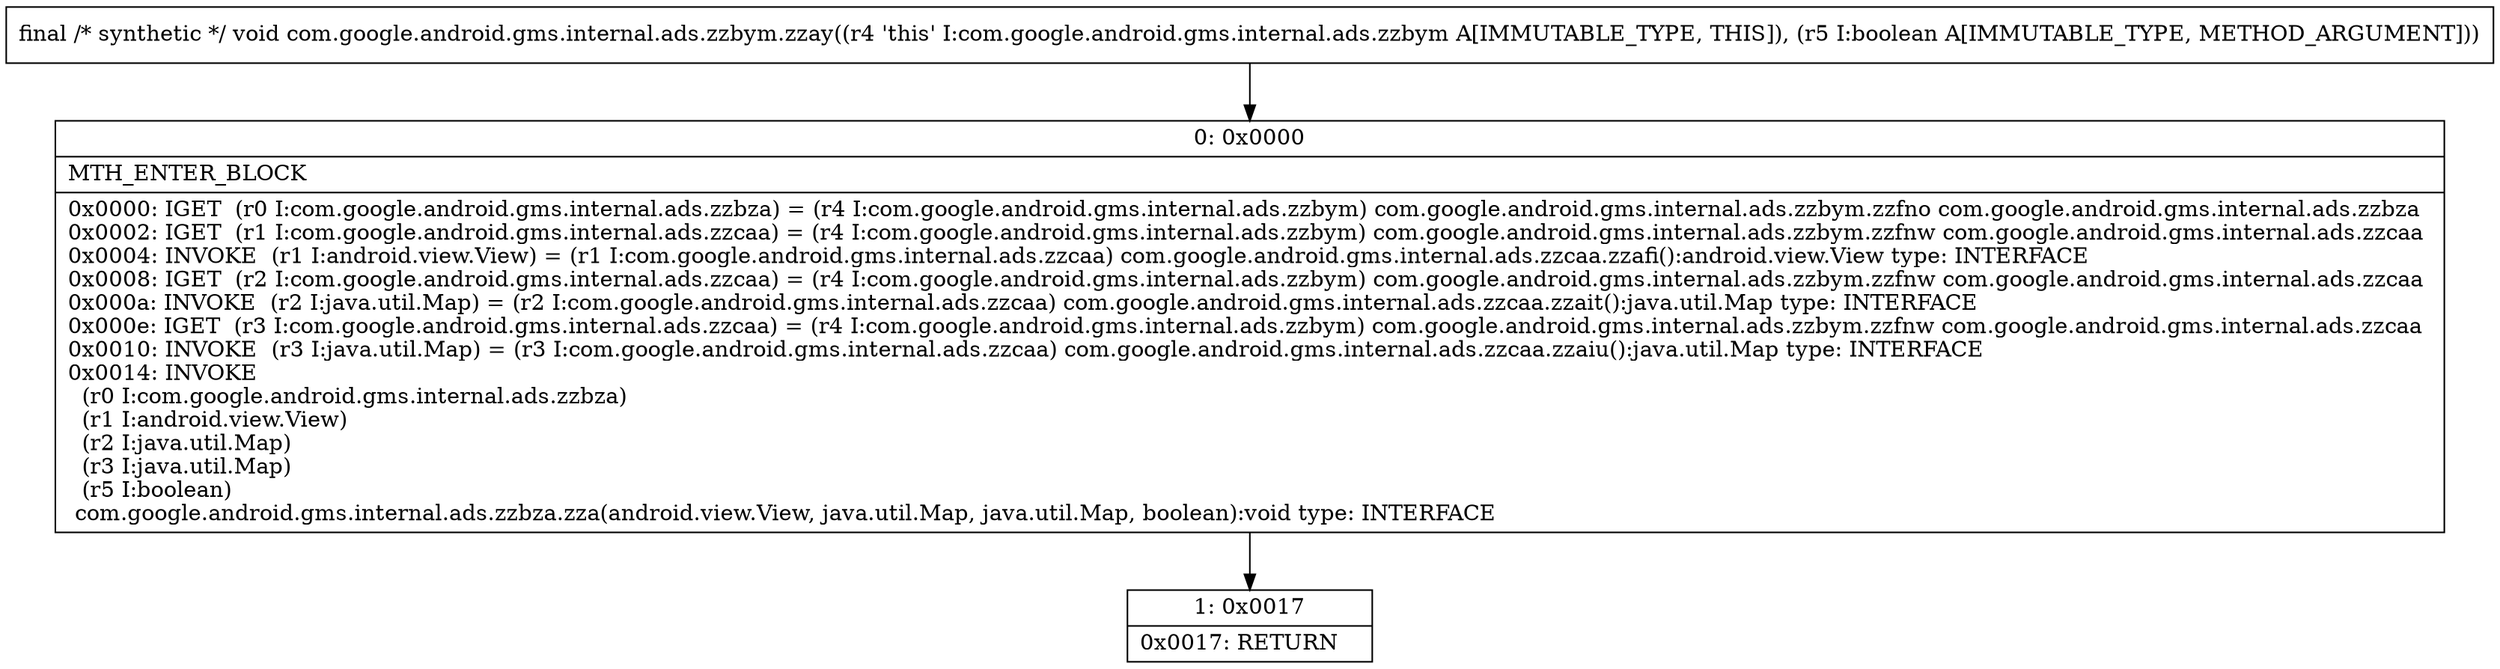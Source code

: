 digraph "CFG forcom.google.android.gms.internal.ads.zzbym.zzay(Z)V" {
Node_0 [shape=record,label="{0\:\ 0x0000|MTH_ENTER_BLOCK\l|0x0000: IGET  (r0 I:com.google.android.gms.internal.ads.zzbza) = (r4 I:com.google.android.gms.internal.ads.zzbym) com.google.android.gms.internal.ads.zzbym.zzfno com.google.android.gms.internal.ads.zzbza \l0x0002: IGET  (r1 I:com.google.android.gms.internal.ads.zzcaa) = (r4 I:com.google.android.gms.internal.ads.zzbym) com.google.android.gms.internal.ads.zzbym.zzfnw com.google.android.gms.internal.ads.zzcaa \l0x0004: INVOKE  (r1 I:android.view.View) = (r1 I:com.google.android.gms.internal.ads.zzcaa) com.google.android.gms.internal.ads.zzcaa.zzafi():android.view.View type: INTERFACE \l0x0008: IGET  (r2 I:com.google.android.gms.internal.ads.zzcaa) = (r4 I:com.google.android.gms.internal.ads.zzbym) com.google.android.gms.internal.ads.zzbym.zzfnw com.google.android.gms.internal.ads.zzcaa \l0x000a: INVOKE  (r2 I:java.util.Map) = (r2 I:com.google.android.gms.internal.ads.zzcaa) com.google.android.gms.internal.ads.zzcaa.zzait():java.util.Map type: INTERFACE \l0x000e: IGET  (r3 I:com.google.android.gms.internal.ads.zzcaa) = (r4 I:com.google.android.gms.internal.ads.zzbym) com.google.android.gms.internal.ads.zzbym.zzfnw com.google.android.gms.internal.ads.zzcaa \l0x0010: INVOKE  (r3 I:java.util.Map) = (r3 I:com.google.android.gms.internal.ads.zzcaa) com.google.android.gms.internal.ads.zzcaa.zzaiu():java.util.Map type: INTERFACE \l0x0014: INVOKE  \l  (r0 I:com.google.android.gms.internal.ads.zzbza)\l  (r1 I:android.view.View)\l  (r2 I:java.util.Map)\l  (r3 I:java.util.Map)\l  (r5 I:boolean)\l com.google.android.gms.internal.ads.zzbza.zza(android.view.View, java.util.Map, java.util.Map, boolean):void type: INTERFACE \l}"];
Node_1 [shape=record,label="{1\:\ 0x0017|0x0017: RETURN   \l}"];
MethodNode[shape=record,label="{final \/* synthetic *\/ void com.google.android.gms.internal.ads.zzbym.zzay((r4 'this' I:com.google.android.gms.internal.ads.zzbym A[IMMUTABLE_TYPE, THIS]), (r5 I:boolean A[IMMUTABLE_TYPE, METHOD_ARGUMENT])) }"];
MethodNode -> Node_0;
Node_0 -> Node_1;
}

